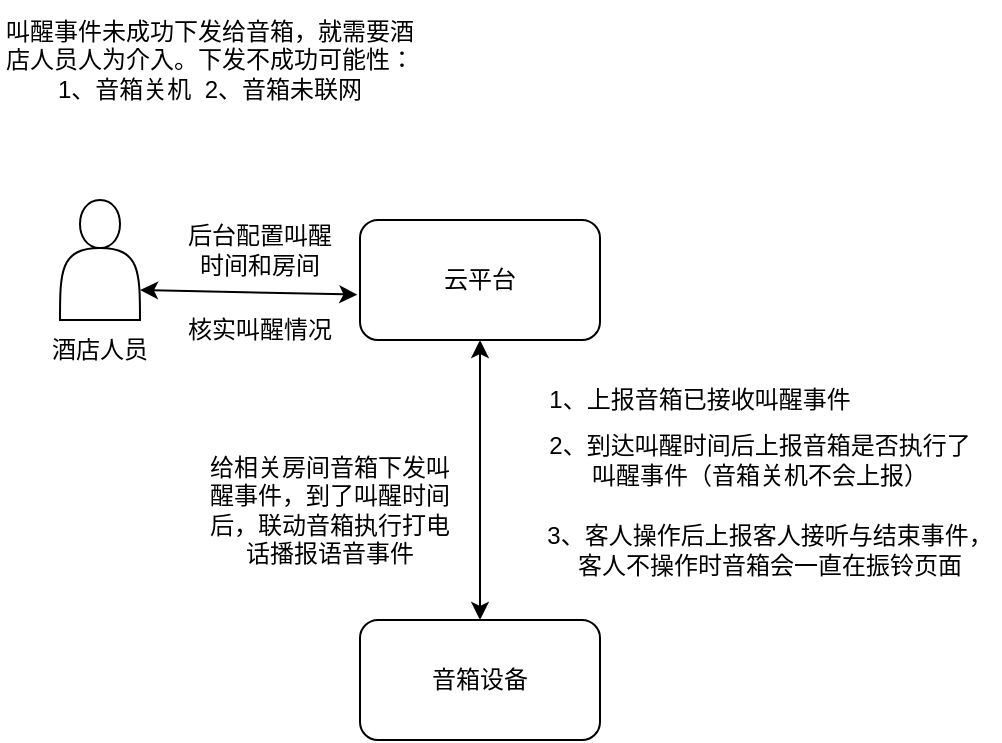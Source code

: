 <mxfile version="22.0.4" type="github">
  <diagram name="第 1 页" id="y1vHdokmSE2ItGK2Re5R">
    <mxGraphModel dx="862" dy="360" grid="1" gridSize="10" guides="1" tooltips="1" connect="1" arrows="1" fold="1" page="1" pageScale="1" pageWidth="827" pageHeight="1169" math="0" shadow="0">
      <root>
        <mxCell id="0" />
        <mxCell id="1" parent="0" />
        <mxCell id="FUEZWS5f_4TLhAXI5l9z-2" value="" style="shape=actor;whiteSpace=wrap;html=1;" vertex="1" parent="1">
          <mxGeometry x="150" y="110" width="40" height="60" as="geometry" />
        </mxCell>
        <mxCell id="FUEZWS5f_4TLhAXI5l9z-3" value="酒店人员" style="text;html=1;strokeColor=none;fillColor=none;align=center;verticalAlign=middle;whiteSpace=wrap;rounded=0;" vertex="1" parent="1">
          <mxGeometry x="140" y="170" width="60" height="30" as="geometry" />
        </mxCell>
        <mxCell id="FUEZWS5f_4TLhAXI5l9z-5" value="后台配置叫醒时间和房间" style="text;html=1;strokeColor=none;fillColor=none;align=center;verticalAlign=middle;whiteSpace=wrap;rounded=0;" vertex="1" parent="1">
          <mxGeometry x="210" y="110" width="80" height="50" as="geometry" />
        </mxCell>
        <mxCell id="FUEZWS5f_4TLhAXI5l9z-6" value="云平台" style="rounded=1;whiteSpace=wrap;html=1;" vertex="1" parent="1">
          <mxGeometry x="300" y="120" width="120" height="60" as="geometry" />
        </mxCell>
        <mxCell id="FUEZWS5f_4TLhAXI5l9z-7" value="" style="endArrow=classic;startArrow=classic;html=1;rounded=0;exitX=0.5;exitY=0;exitDx=0;exitDy=0;" edge="1" parent="1" source="FUEZWS5f_4TLhAXI5l9z-8">
          <mxGeometry width="50" height="50" relative="1" as="geometry">
            <mxPoint x="360" y="280" as="sourcePoint" />
            <mxPoint x="360" y="180" as="targetPoint" />
          </mxGeometry>
        </mxCell>
        <mxCell id="FUEZWS5f_4TLhAXI5l9z-8" value="音箱设备" style="rounded=1;whiteSpace=wrap;html=1;" vertex="1" parent="1">
          <mxGeometry x="300" y="320" width="120" height="60" as="geometry" />
        </mxCell>
        <mxCell id="FUEZWS5f_4TLhAXI5l9z-9" value="给相关房间音箱下发叫醒事件，到了叫醒时间后，联动音箱执行打电话播报语音事件" style="text;html=1;strokeColor=none;fillColor=none;align=center;verticalAlign=middle;whiteSpace=wrap;rounded=0;" vertex="1" parent="1">
          <mxGeometry x="220" y="230" width="130" height="70" as="geometry" />
        </mxCell>
        <mxCell id="FUEZWS5f_4TLhAXI5l9z-10" value="1、上报音箱已接收叫醒事件" style="text;html=1;strokeColor=none;fillColor=none;align=center;verticalAlign=middle;whiteSpace=wrap;rounded=0;" vertex="1" parent="1">
          <mxGeometry x="390" y="200" width="160" height="20" as="geometry" />
        </mxCell>
        <mxCell id="FUEZWS5f_4TLhAXI5l9z-11" value="2、到达叫醒时间后上报音箱是否执行了叫醒事件（音箱关机不会上报）" style="text;html=1;strokeColor=none;fillColor=none;align=center;verticalAlign=middle;whiteSpace=wrap;rounded=0;" vertex="1" parent="1">
          <mxGeometry x="390" y="230" width="220" height="20" as="geometry" />
        </mxCell>
        <mxCell id="FUEZWS5f_4TLhAXI5l9z-12" value="3、客人操作后上报客人接听与结束事件，客人不操作时音箱会一直在振铃页面" style="text;html=1;strokeColor=none;fillColor=none;align=center;verticalAlign=middle;whiteSpace=wrap;rounded=0;" vertex="1" parent="1">
          <mxGeometry x="390" y="270" width="230" height="30" as="geometry" />
        </mxCell>
        <mxCell id="FUEZWS5f_4TLhAXI5l9z-13" value="叫醒事件未成功下发给音箱，就需要酒店人员人为介入。下发不成功可能性：1、音箱关机&amp;nbsp; 2、音箱未联网" style="text;html=1;strokeColor=none;fillColor=none;align=center;verticalAlign=middle;whiteSpace=wrap;rounded=0;" vertex="1" parent="1">
          <mxGeometry x="120" y="10" width="210" height="60" as="geometry" />
        </mxCell>
        <mxCell id="FUEZWS5f_4TLhAXI5l9z-15" value="" style="endArrow=classic;startArrow=classic;html=1;rounded=0;exitX=1;exitY=0.75;exitDx=0;exitDy=0;entryX=-0.011;entryY=0.622;entryDx=0;entryDy=0;entryPerimeter=0;" edge="1" parent="1" source="FUEZWS5f_4TLhAXI5l9z-2" target="FUEZWS5f_4TLhAXI5l9z-6">
          <mxGeometry width="50" height="50" relative="1" as="geometry">
            <mxPoint x="224" y="149.5" as="sourcePoint" />
            <mxPoint x="290" y="150" as="targetPoint" />
          </mxGeometry>
        </mxCell>
        <mxCell id="FUEZWS5f_4TLhAXI5l9z-16" value="核实叫醒情况" style="text;html=1;strokeColor=none;fillColor=none;align=center;verticalAlign=middle;whiteSpace=wrap;rounded=0;" vertex="1" parent="1">
          <mxGeometry x="210" y="160" width="80" height="30" as="geometry" />
        </mxCell>
      </root>
    </mxGraphModel>
  </diagram>
</mxfile>
